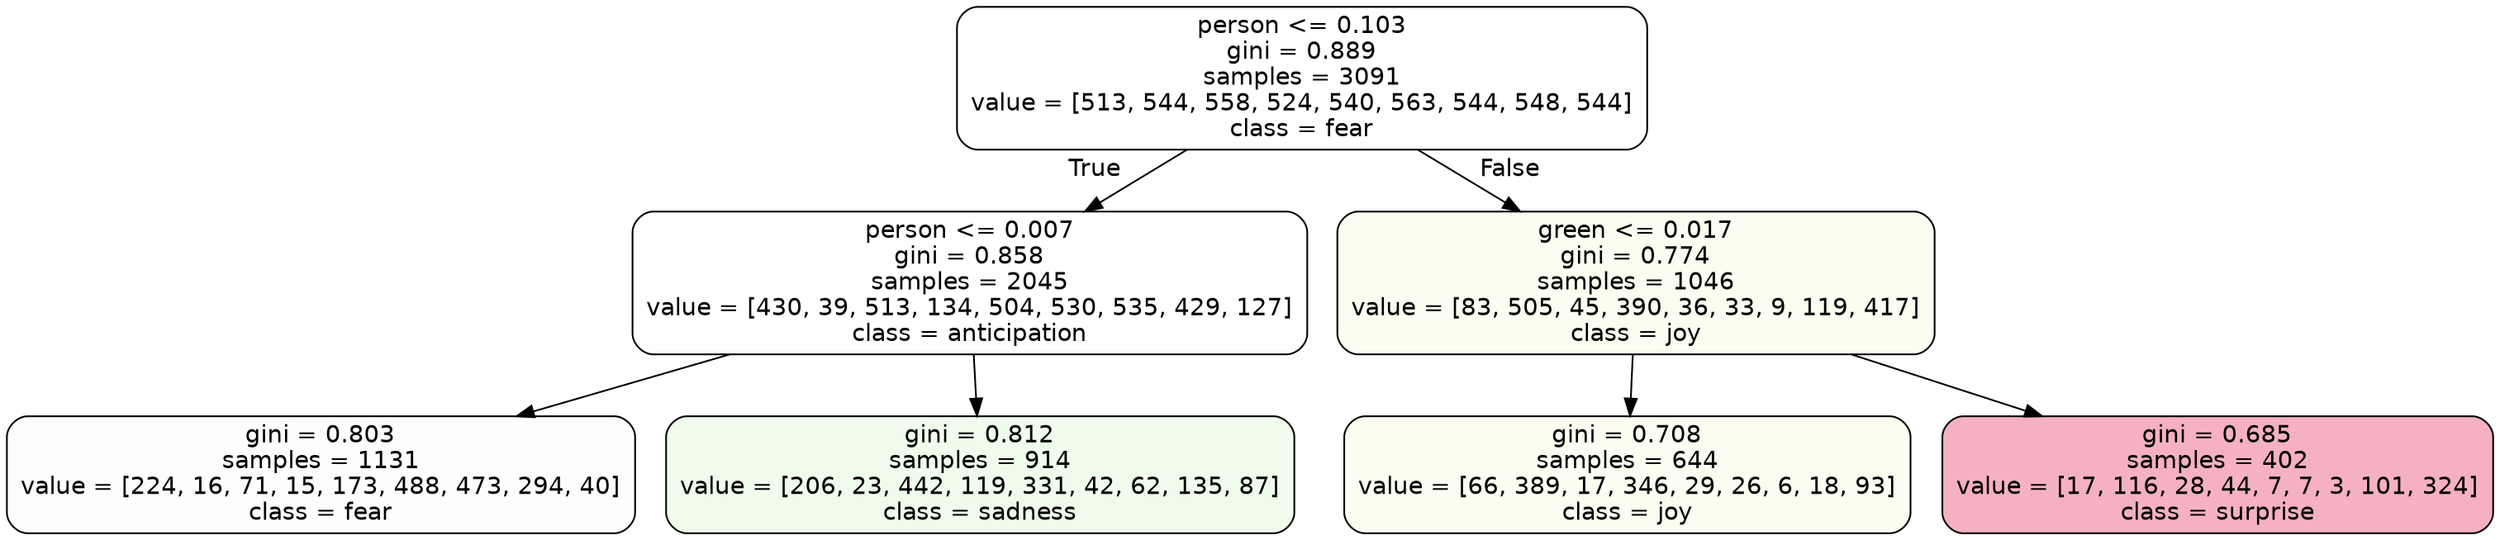 digraph Tree {
node [shape=box, style="filled, rounded", color="black", fontname=helvetica] ;
edge [fontname=helvetica] ;
0 [label="person <= 0.103\ngini = 0.889\nsamples = 3091\nvalue = [513, 544, 558, 524, 540, 563, 544, 548, 544]\nclass = fear", fillcolor="#3964e500"] ;
1 [label="person <= 0.007\ngini = 0.858\nsamples = 2045\nvalue = [430, 39, 513, 134, 504, 530, 535, 429, 127]\nclass = anticipation", fillcolor="#8139e500"] ;
0 -> 1 [labeldistance=2.5, labelangle=45, headlabel="True"] ;
2 [label="gini = 0.803\nsamples = 1131\nvalue = [224, 16, 71, 15, 173, 488, 473, 294, 40]\nclass = fear", fillcolor="#3964e503"] ;
1 -> 2 ;
3 [label="gini = 0.812\nsamples = 914\nvalue = [206, 23, 442, 119, 331, 42, 62, 135, 87]\nclass = sadness", fillcolor="#64e53919"] ;
1 -> 3 ;
4 [label="green <= 0.017\ngini = 0.774\nsamples = 1046\nvalue = [83, 505, 45, 390, 36, 33, 9, 119, 417]\nclass = joy", fillcolor="#d7e53912"] ;
0 -> 4 [labeldistance=2.5, labelangle=-45, headlabel="False"] ;
5 [label="gini = 0.708\nsamples = 644\nvalue = [66, 389, 17, 346, 29, 26, 6, 18, 93]\nclass = joy", fillcolor="#d7e53911"] ;
4 -> 5 ;
6 [label="gini = 0.685\nsamples = 402\nvalue = [17, 116, 28, 44, 7, 7, 3, 101, 324]\nclass = surprise", fillcolor="#e5396464"] ;
4 -> 6 ;
}